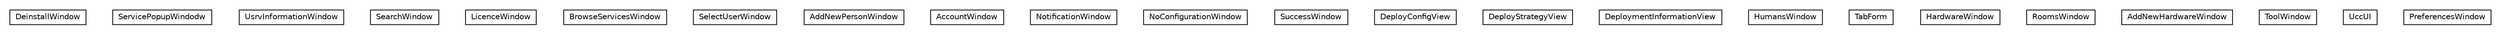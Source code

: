 #!/usr/local/bin/dot
#
# Class diagram 
# Generated by UMLGraph version R5_6-24-gf6e263 (http://www.umlgraph.org/)
#

digraph G {
	edge [fontname="Helvetica",fontsize=10,labelfontname="Helvetica",labelfontsize=10];
	node [fontname="Helvetica",fontsize=10,shape=plaintext];
	nodesep=0.25;
	ranksep=0.5;
	// org.universAAL.tools.ucc.windows.DeinstallWindow
	c23845 [label=<<table title="org.universAAL.tools.ucc.windows.DeinstallWindow" border="0" cellborder="1" cellspacing="0" cellpadding="2" port="p" href="./DeinstallWindow.html">
		<tr><td><table border="0" cellspacing="0" cellpadding="1">
<tr><td align="center" balign="center"> DeinstallWindow </td></tr>
		</table></td></tr>
		</table>>, URL="./DeinstallWindow.html", fontname="Helvetica", fontcolor="black", fontsize=10.0];
	// org.universAAL.tools.ucc.windows.ServicePopupWindodw
	c23846 [label=<<table title="org.universAAL.tools.ucc.windows.ServicePopupWindodw" border="0" cellborder="1" cellspacing="0" cellpadding="2" port="p" href="./ServicePopupWindodw.html">
		<tr><td><table border="0" cellspacing="0" cellpadding="1">
<tr><td align="center" balign="center"> ServicePopupWindodw </td></tr>
		</table></td></tr>
		</table>>, URL="./ServicePopupWindodw.html", fontname="Helvetica", fontcolor="black", fontsize=10.0];
	// org.universAAL.tools.ucc.windows.UsrvInformationWindow
	c23847 [label=<<table title="org.universAAL.tools.ucc.windows.UsrvInformationWindow" border="0" cellborder="1" cellspacing="0" cellpadding="2" port="p" href="./UsrvInformationWindow.html">
		<tr><td><table border="0" cellspacing="0" cellpadding="1">
<tr><td align="center" balign="center"> UsrvInformationWindow </td></tr>
		</table></td></tr>
		</table>>, URL="./UsrvInformationWindow.html", fontname="Helvetica", fontcolor="black", fontsize=10.0];
	// org.universAAL.tools.ucc.windows.SearchWindow
	c23848 [label=<<table title="org.universAAL.tools.ucc.windows.SearchWindow" border="0" cellborder="1" cellspacing="0" cellpadding="2" port="p" href="./SearchWindow.html">
		<tr><td><table border="0" cellspacing="0" cellpadding="1">
<tr><td align="center" balign="center"> SearchWindow </td></tr>
		</table></td></tr>
		</table>>, URL="./SearchWindow.html", fontname="Helvetica", fontcolor="black", fontsize=10.0];
	// org.universAAL.tools.ucc.windows.LicenceWindow
	c23849 [label=<<table title="org.universAAL.tools.ucc.windows.LicenceWindow" border="0" cellborder="1" cellspacing="0" cellpadding="2" port="p" href="./LicenceWindow.html">
		<tr><td><table border="0" cellspacing="0" cellpadding="1">
<tr><td align="center" balign="center"> LicenceWindow </td></tr>
		</table></td></tr>
		</table>>, URL="./LicenceWindow.html", fontname="Helvetica", fontcolor="black", fontsize=10.0];
	// org.universAAL.tools.ucc.windows.BrowseServicesWindow
	c23850 [label=<<table title="org.universAAL.tools.ucc.windows.BrowseServicesWindow" border="0" cellborder="1" cellspacing="0" cellpadding="2" port="p" href="./BrowseServicesWindow.html">
		<tr><td><table border="0" cellspacing="0" cellpadding="1">
<tr><td align="center" balign="center"> BrowseServicesWindow </td></tr>
		</table></td></tr>
		</table>>, URL="./BrowseServicesWindow.html", fontname="Helvetica", fontcolor="black", fontsize=10.0];
	// org.universAAL.tools.ucc.windows.SelectUserWindow
	c23851 [label=<<table title="org.universAAL.tools.ucc.windows.SelectUserWindow" border="0" cellborder="1" cellspacing="0" cellpadding="2" port="p" href="./SelectUserWindow.html">
		<tr><td><table border="0" cellspacing="0" cellpadding="1">
<tr><td align="center" balign="center"> SelectUserWindow </td></tr>
		</table></td></tr>
		</table>>, URL="./SelectUserWindow.html", fontname="Helvetica", fontcolor="black", fontsize=10.0];
	// org.universAAL.tools.ucc.windows.AddNewPersonWindow
	c23852 [label=<<table title="org.universAAL.tools.ucc.windows.AddNewPersonWindow" border="0" cellborder="1" cellspacing="0" cellpadding="2" port="p" href="./AddNewPersonWindow.html">
		<tr><td><table border="0" cellspacing="0" cellpadding="1">
<tr><td align="center" balign="center"> AddNewPersonWindow </td></tr>
		</table></td></tr>
		</table>>, URL="./AddNewPersonWindow.html", fontname="Helvetica", fontcolor="black", fontsize=10.0];
	// org.universAAL.tools.ucc.windows.AccountWindow
	c23853 [label=<<table title="org.universAAL.tools.ucc.windows.AccountWindow" border="0" cellborder="1" cellspacing="0" cellpadding="2" port="p" href="./AccountWindow.html">
		<tr><td><table border="0" cellspacing="0" cellpadding="1">
<tr><td align="center" balign="center"> AccountWindow </td></tr>
		</table></td></tr>
		</table>>, URL="./AccountWindow.html", fontname="Helvetica", fontcolor="black", fontsize=10.0];
	// org.universAAL.tools.ucc.windows.NotificationWindow
	c23854 [label=<<table title="org.universAAL.tools.ucc.windows.NotificationWindow" border="0" cellborder="1" cellspacing="0" cellpadding="2" port="p" href="./NotificationWindow.html">
		<tr><td><table border="0" cellspacing="0" cellpadding="1">
<tr><td align="center" balign="center"> NotificationWindow </td></tr>
		</table></td></tr>
		</table>>, URL="./NotificationWindow.html", fontname="Helvetica", fontcolor="black", fontsize=10.0];
	// org.universAAL.tools.ucc.windows.NoConfigurationWindow
	c23855 [label=<<table title="org.universAAL.tools.ucc.windows.NoConfigurationWindow" border="0" cellborder="1" cellspacing="0" cellpadding="2" port="p" href="./NoConfigurationWindow.html">
		<tr><td><table border="0" cellspacing="0" cellpadding="1">
<tr><td align="center" balign="center"> NoConfigurationWindow </td></tr>
		</table></td></tr>
		</table>>, URL="./NoConfigurationWindow.html", fontname="Helvetica", fontcolor="black", fontsize=10.0];
	// org.universAAL.tools.ucc.windows.SuccessWindow
	c23856 [label=<<table title="org.universAAL.tools.ucc.windows.SuccessWindow" border="0" cellborder="1" cellspacing="0" cellpadding="2" port="p" href="./SuccessWindow.html">
		<tr><td><table border="0" cellspacing="0" cellpadding="1">
<tr><td align="center" balign="center"> SuccessWindow </td></tr>
		</table></td></tr>
		</table>>, URL="./SuccessWindow.html", fontname="Helvetica", fontcolor="black", fontsize=10.0];
	// org.universAAL.tools.ucc.windows.DeployConfigView
	c23857 [label=<<table title="org.universAAL.tools.ucc.windows.DeployConfigView" border="0" cellborder="1" cellspacing="0" cellpadding="2" port="p" href="./DeployConfigView.html">
		<tr><td><table border="0" cellspacing="0" cellpadding="1">
<tr><td align="center" balign="center"> DeployConfigView </td></tr>
		</table></td></tr>
		</table>>, URL="./DeployConfigView.html", fontname="Helvetica", fontcolor="black", fontsize=10.0];
	// org.universAAL.tools.ucc.windows.DeployStrategyView
	c23858 [label=<<table title="org.universAAL.tools.ucc.windows.DeployStrategyView" border="0" cellborder="1" cellspacing="0" cellpadding="2" port="p" href="./DeployStrategyView.html">
		<tr><td><table border="0" cellspacing="0" cellpadding="1">
<tr><td align="center" balign="center"> DeployStrategyView </td></tr>
		</table></td></tr>
		</table>>, URL="./DeployStrategyView.html", fontname="Helvetica", fontcolor="black", fontsize=10.0];
	// org.universAAL.tools.ucc.windows.DeploymentInformationView
	c23859 [label=<<table title="org.universAAL.tools.ucc.windows.DeploymentInformationView" border="0" cellborder="1" cellspacing="0" cellpadding="2" port="p" href="./DeploymentInformationView.html">
		<tr><td><table border="0" cellspacing="0" cellpadding="1">
<tr><td align="center" balign="center"> DeploymentInformationView </td></tr>
		</table></td></tr>
		</table>>, URL="./DeploymentInformationView.html", fontname="Helvetica", fontcolor="black", fontsize=10.0];
	// org.universAAL.tools.ucc.windows.HumansWindow
	c23860 [label=<<table title="org.universAAL.tools.ucc.windows.HumansWindow" border="0" cellborder="1" cellspacing="0" cellpadding="2" port="p" href="./HumansWindow.html">
		<tr><td><table border="0" cellspacing="0" cellpadding="1">
<tr><td align="center" balign="center"> HumansWindow </td></tr>
		</table></td></tr>
		</table>>, URL="./HumansWindow.html", fontname="Helvetica", fontcolor="black", fontsize=10.0];
	// org.universAAL.tools.ucc.windows.TabForm
	c23861 [label=<<table title="org.universAAL.tools.ucc.windows.TabForm" border="0" cellborder="1" cellspacing="0" cellpadding="2" port="p" href="./TabForm.html">
		<tr><td><table border="0" cellspacing="0" cellpadding="1">
<tr><td align="center" balign="center"> TabForm </td></tr>
		</table></td></tr>
		</table>>, URL="./TabForm.html", fontname="Helvetica", fontcolor="black", fontsize=10.0];
	// org.universAAL.tools.ucc.windows.HardwareWindow
	c23862 [label=<<table title="org.universAAL.tools.ucc.windows.HardwareWindow" border="0" cellborder="1" cellspacing="0" cellpadding="2" port="p" href="./HardwareWindow.html">
		<tr><td><table border="0" cellspacing="0" cellpadding="1">
<tr><td align="center" balign="center"> HardwareWindow </td></tr>
		</table></td></tr>
		</table>>, URL="./HardwareWindow.html", fontname="Helvetica", fontcolor="black", fontsize=10.0];
	// org.universAAL.tools.ucc.windows.RoomsWindow
	c23863 [label=<<table title="org.universAAL.tools.ucc.windows.RoomsWindow" border="0" cellborder="1" cellspacing="0" cellpadding="2" port="p" href="./RoomsWindow.html">
		<tr><td><table border="0" cellspacing="0" cellpadding="1">
<tr><td align="center" balign="center"> RoomsWindow </td></tr>
		</table></td></tr>
		</table>>, URL="./RoomsWindow.html", fontname="Helvetica", fontcolor="black", fontsize=10.0];
	// org.universAAL.tools.ucc.windows.AddNewHardwareWindow
	c23864 [label=<<table title="org.universAAL.tools.ucc.windows.AddNewHardwareWindow" border="0" cellborder="1" cellspacing="0" cellpadding="2" port="p" href="./AddNewHardwareWindow.html">
		<tr><td><table border="0" cellspacing="0" cellpadding="1">
<tr><td align="center" balign="center"> AddNewHardwareWindow </td></tr>
		</table></td></tr>
		</table>>, URL="./AddNewHardwareWindow.html", fontname="Helvetica", fontcolor="black", fontsize=10.0];
	// org.universAAL.tools.ucc.windows.ToolWindow
	c23865 [label=<<table title="org.universAAL.tools.ucc.windows.ToolWindow" border="0" cellborder="1" cellspacing="0" cellpadding="2" port="p" href="./ToolWindow.html">
		<tr><td><table border="0" cellspacing="0" cellpadding="1">
<tr><td align="center" balign="center"> ToolWindow </td></tr>
		</table></td></tr>
		</table>>, URL="./ToolWindow.html", fontname="Helvetica", fontcolor="black", fontsize=10.0];
	// org.universAAL.tools.ucc.windows.UccUI
	c23866 [label=<<table title="org.universAAL.tools.ucc.windows.UccUI" border="0" cellborder="1" cellspacing="0" cellpadding="2" port="p" href="./UccUI.html">
		<tr><td><table border="0" cellspacing="0" cellpadding="1">
<tr><td align="center" balign="center"> UccUI </td></tr>
		</table></td></tr>
		</table>>, URL="./UccUI.html", fontname="Helvetica", fontcolor="black", fontsize=10.0];
	// org.universAAL.tools.ucc.windows.PreferencesWindow
	c23867 [label=<<table title="org.universAAL.tools.ucc.windows.PreferencesWindow" border="0" cellborder="1" cellspacing="0" cellpadding="2" port="p" href="./PreferencesWindow.html">
		<tr><td><table border="0" cellspacing="0" cellpadding="1">
<tr><td align="center" balign="center"> PreferencesWindow </td></tr>
		</table></td></tr>
		</table>>, URL="./PreferencesWindow.html", fontname="Helvetica", fontcolor="black", fontsize=10.0];
}

